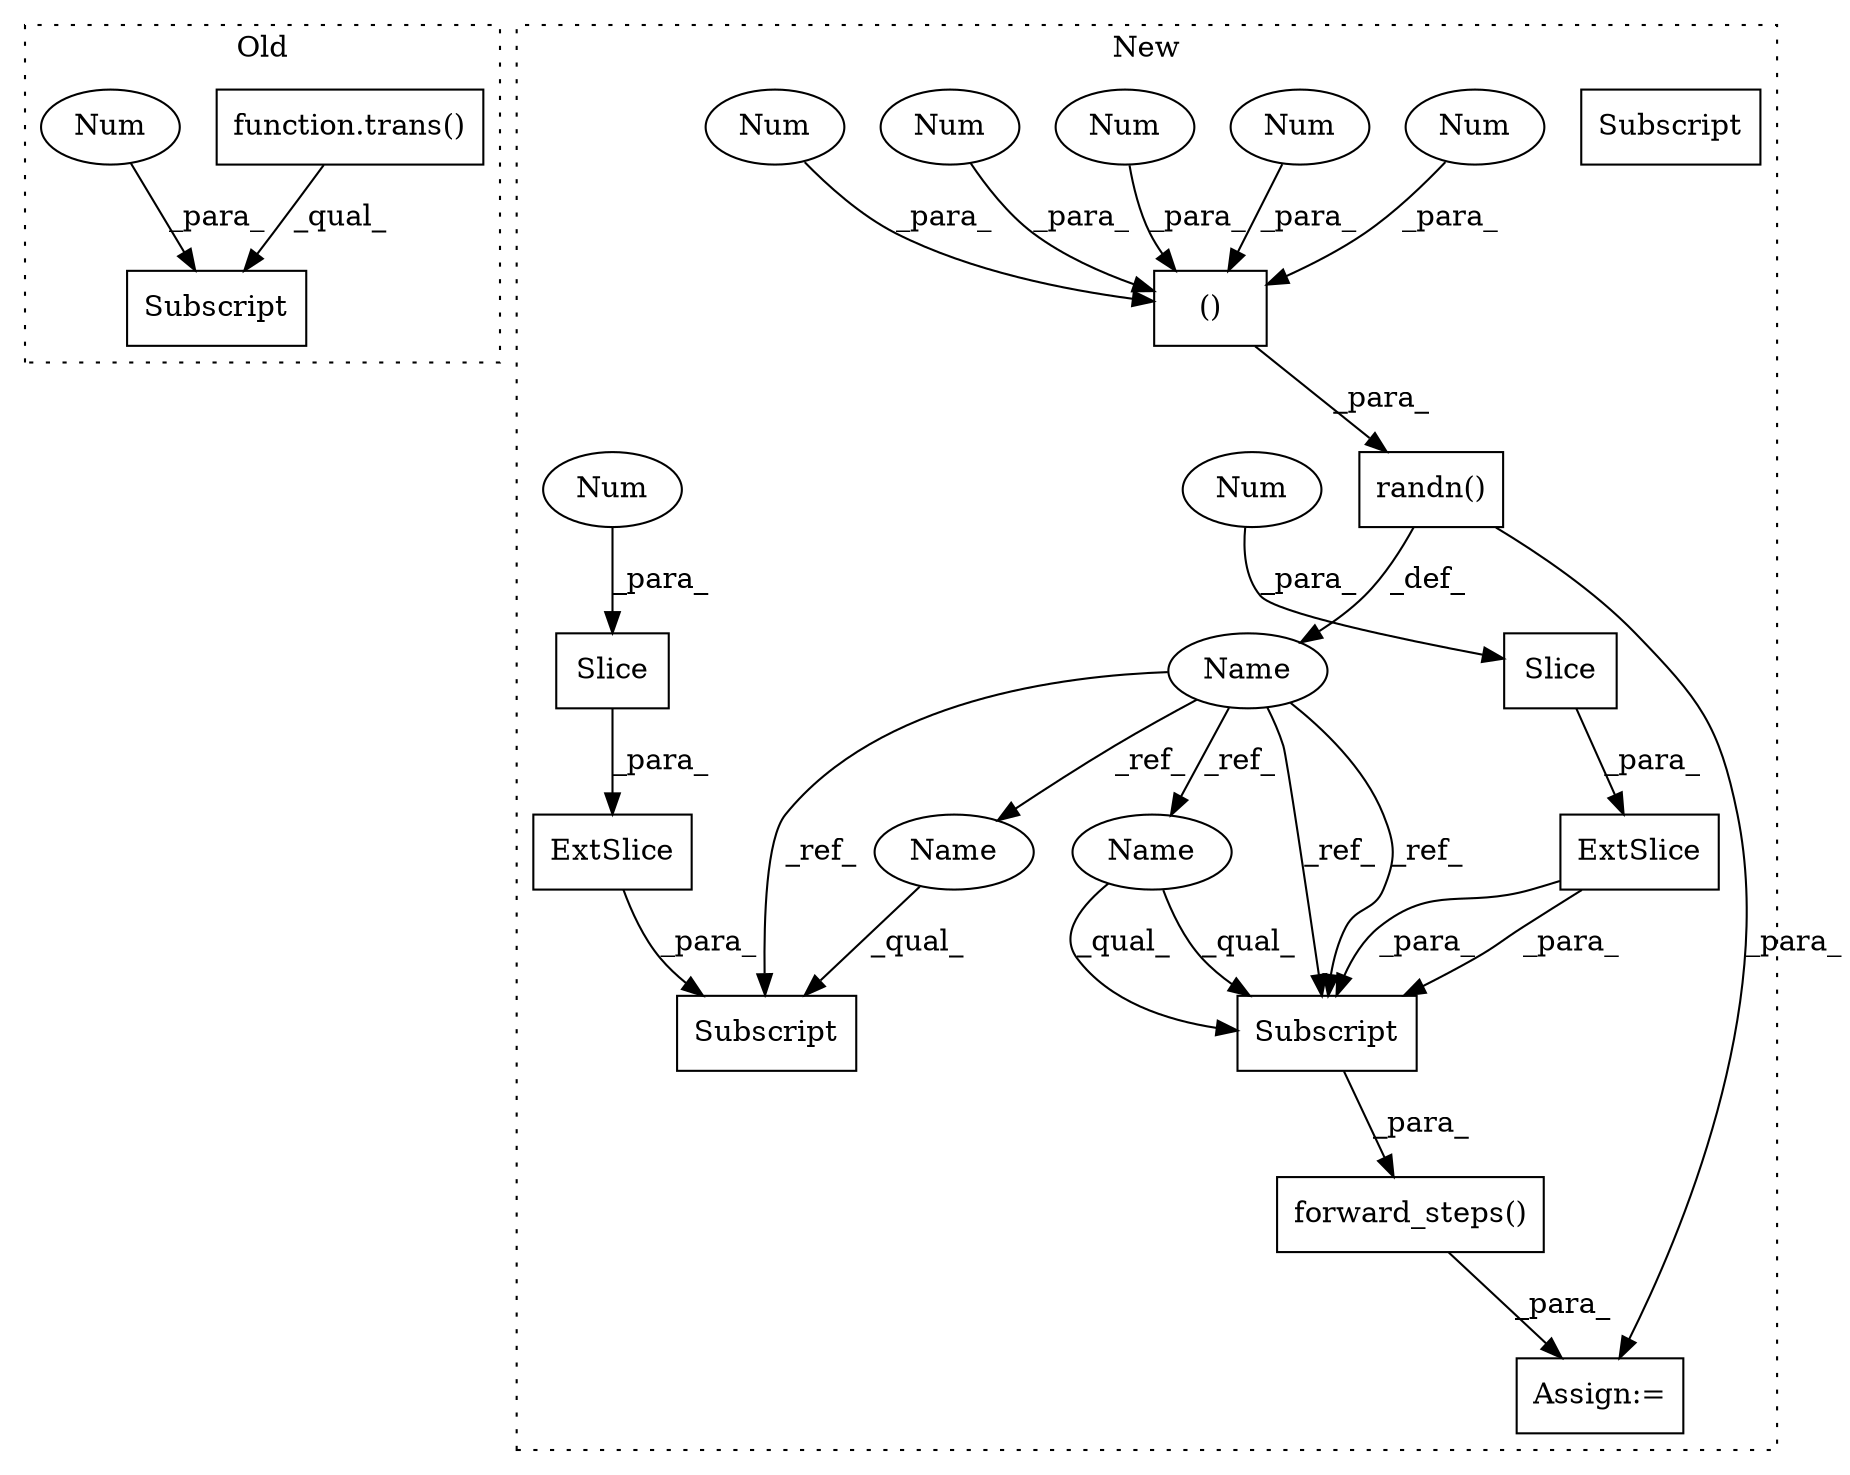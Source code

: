 digraph G {
subgraph cluster0 {
1 [label="function.trans()" a="75" s="19920,19940" l="6,1" shape="box"];
3 [label="Subscript" a="63" s="19920,0" l="24,0" shape="box"];
12 [label="Num" a="76" s="19942" l="1" shape="ellipse"];
label = "Old";
style="dotted";
}
subgraph cluster1 {
2 [label="Slice" a="80" s="13742" l="2" shape="box"];
4 [label="ExtSlice" a="85" s="13729" l="6" shape="box"];
5 [label="Subscript" a="63" s="13729,0" l="17,0" shape="box"];
6 [label="Name" a="87" s="13273" l="6" shape="ellipse"];
7 [label="Subscript" a="63" s="13602,0" l="17,0" shape="box"];
8 [label="()" a="54" s="13296" l="12" shape="box"];
9 [label="randn()" a="75" s="13282,13309" l="12,1" shape="box"];
10 [label="forward_steps()" a="75" s="13707,13746" l="22,15" shape="box"];
11 [label="Num" a="76" s="13301" l="1" shape="ellipse"];
13 [label="Num" a="76" s="13298" l="1" shape="ellipse"];
14 [label="Num" a="76" s="13742" l="2" shape="ellipse"];
15 [label="Num" a="76" s="13307" l="1" shape="ellipse"];
16 [label="Num" a="76" s="13295" l="1" shape="ellipse"];
17 [label="Num" a="76" s="13304" l="1" shape="ellipse"];
18 [label="ExtSlice" a="85" s="13602" l="6" shape="box"];
19 [label="Slice" a="80" s="13615" l="1" shape="box"];
20 [label="Num" a="76" s="13616" l="2" shape="ellipse"];
21 [label="Assign:=" a="68" s="13704" l="3" shape="box"];
22 [label="Subscript" a="63" s="13729,0" l="17,0" shape="box"];
23 [label="Name" a="87" s="13602" l="6" shape="ellipse"];
24 [label="Name" a="87" s="13729" l="6" shape="ellipse"];
label = "New";
style="dotted";
}
1 -> 3 [label="_qual_"];
2 -> 4 [label="_para_"];
4 -> 22 [label="_para_"];
4 -> 22 [label="_para_"];
6 -> 24 [label="_ref_"];
6 -> 7 [label="_ref_"];
6 -> 23 [label="_ref_"];
6 -> 22 [label="_ref_"];
6 -> 22 [label="_ref_"];
8 -> 9 [label="_para_"];
9 -> 6 [label="_def_"];
9 -> 21 [label="_para_"];
10 -> 21 [label="_para_"];
11 -> 8 [label="_para_"];
12 -> 3 [label="_para_"];
13 -> 8 [label="_para_"];
14 -> 2 [label="_para_"];
15 -> 8 [label="_para_"];
16 -> 8 [label="_para_"];
17 -> 8 [label="_para_"];
18 -> 7 [label="_para_"];
19 -> 18 [label="_para_"];
20 -> 19 [label="_para_"];
22 -> 10 [label="_para_"];
23 -> 7 [label="_qual_"];
24 -> 22 [label="_qual_"];
24 -> 22 [label="_qual_"];
}